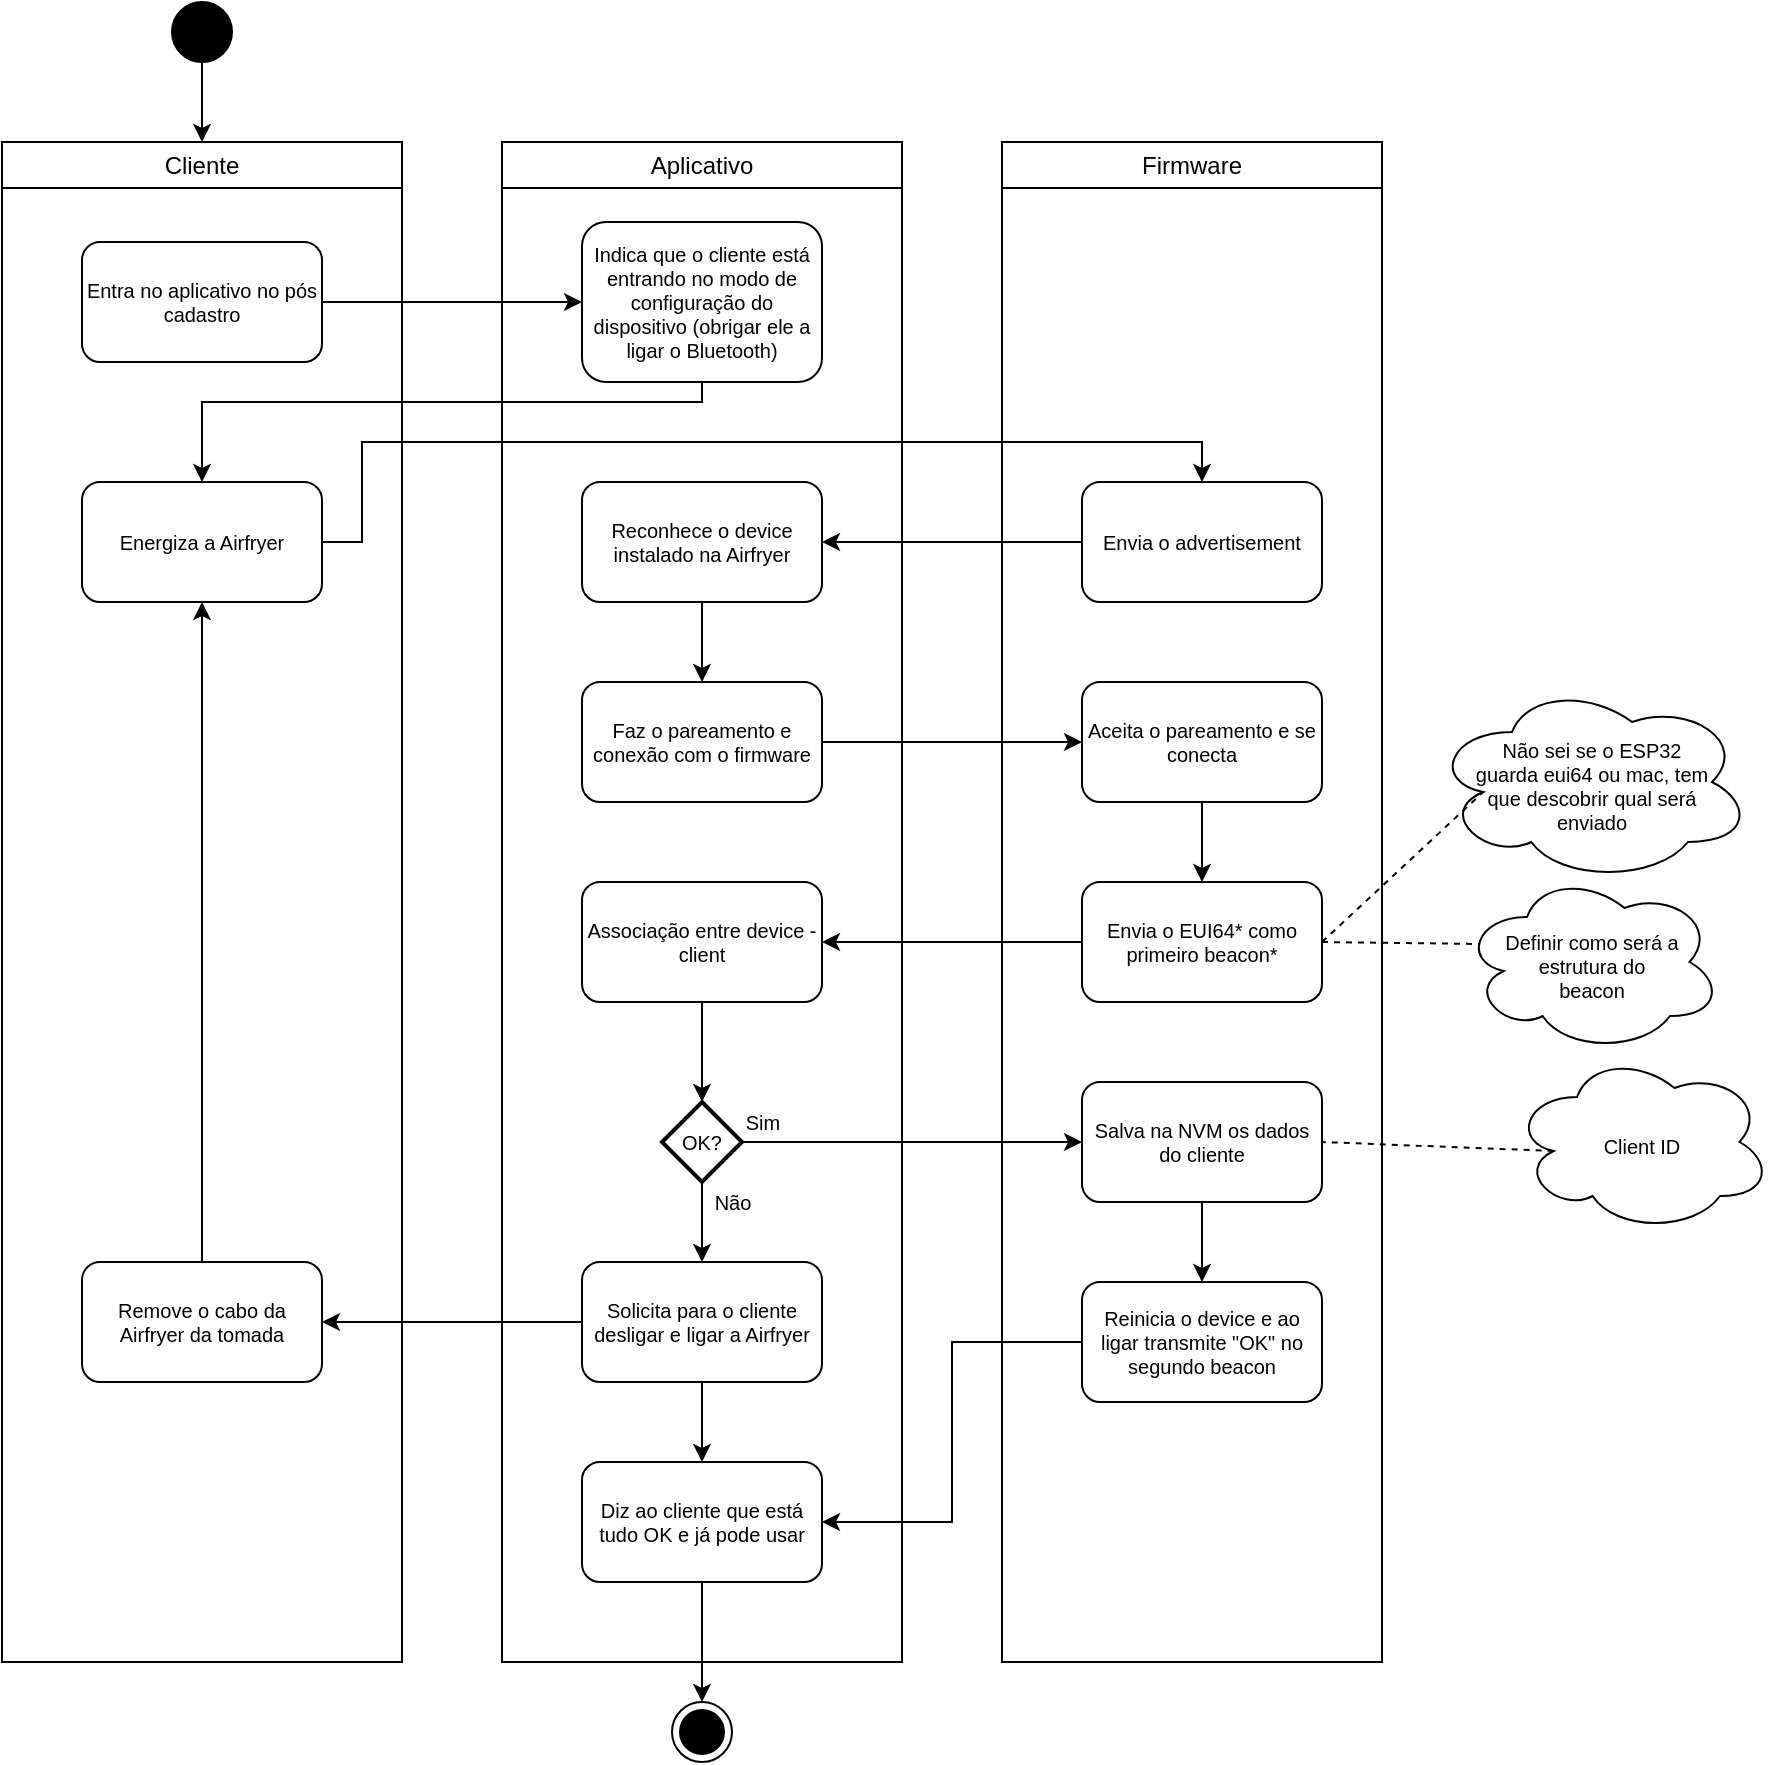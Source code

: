 <mxfile version="27.0.5" pages="2">
  <diagram name="Instalação" id="s3hPGyt6WcJEEiyOA7SO">
    <mxGraphModel dx="693" dy="501" grid="1" gridSize="10" guides="1" tooltips="1" connect="1" arrows="1" fold="1" page="1" pageScale="1" pageWidth="850" pageHeight="1100" math="0" shadow="0">
      <root>
        <mxCell id="0" />
        <mxCell id="1" parent="0" />
        <mxCell id="YTTG72lWycTQW2BgQv61-16" value="" style="edgeStyle=orthogonalEdgeStyle;rounded=0;orthogonalLoop=1;jettySize=auto;html=1;" parent="1" source="YTTG72lWycTQW2BgQv61-15" edge="1">
          <mxGeometry relative="1" as="geometry">
            <mxPoint x="260" y="150" as="targetPoint" />
          </mxGeometry>
        </mxCell>
        <mxCell id="YTTG72lWycTQW2BgQv61-15" value="" style="ellipse;fillColor=strokeColor;html=1;" parent="1" vertex="1">
          <mxGeometry x="245" y="80" width="30" height="30" as="geometry" />
        </mxCell>
        <mxCell id="YTTG72lWycTQW2BgQv61-19" value="&lt;span style=&quot;font-weight: 400;&quot;&gt;Cliente&lt;/span&gt;" style="swimlane;whiteSpace=wrap;html=1;" parent="1" vertex="1">
          <mxGeometry x="160" y="150" width="200" height="760" as="geometry" />
        </mxCell>
        <mxCell id="YNXGNMDN9S8OCi03yCn6-10" value="Entra no aplicativo no pós cadastro" style="rounded=1;whiteSpace=wrap;html=1;strokeColor=default;align=center;verticalAlign=middle;fontFamily=Helvetica;fontSize=10;fontColor=default;fillColor=default;" vertex="1" parent="YTTG72lWycTQW2BgQv61-19">
          <mxGeometry x="40" y="50" width="120" height="60" as="geometry" />
        </mxCell>
        <mxCell id="YTTG72lWycTQW2BgQv61-21" value="&lt;span style=&quot;font-weight: 400;&quot;&gt;Aplicativo&lt;/span&gt;" style="swimlane;whiteSpace=wrap;html=1;" parent="1" vertex="1">
          <mxGeometry x="410" y="150" width="200" height="760" as="geometry" />
        </mxCell>
        <mxCell id="YTTG72lWycTQW2BgQv61-25" value="Energiza a Airfryer" style="rounded=1;whiteSpace=wrap;html=1;strokeColor=default;align=center;verticalAlign=middle;fontFamily=Helvetica;fontSize=10;fontColor=default;fillColor=default;" parent="YTTG72lWycTQW2BgQv61-21" vertex="1">
          <mxGeometry x="-210" y="170" width="120" height="60" as="geometry" />
        </mxCell>
        <mxCell id="YTTG72lWycTQW2BgQv61-59" style="edgeStyle=orthogonalEdgeStyle;rounded=0;orthogonalLoop=1;jettySize=auto;html=1;entryX=0.5;entryY=1;entryDx=0;entryDy=0;fontFamily=Helvetica;fontSize=10;fontColor=default;" parent="YTTG72lWycTQW2BgQv61-21" source="YTTG72lWycTQW2BgQv61-57" target="YTTG72lWycTQW2BgQv61-25" edge="1">
          <mxGeometry relative="1" as="geometry" />
        </mxCell>
        <mxCell id="YTTG72lWycTQW2BgQv61-57" value="Remove o cabo da Airfryer da tomada" style="rounded=1;whiteSpace=wrap;html=1;strokeColor=default;align=center;verticalAlign=middle;fontFamily=Helvetica;fontSize=10;fontColor=default;fillColor=default;" parent="YTTG72lWycTQW2BgQv61-21" vertex="1">
          <mxGeometry x="-210" y="560" width="120" height="60" as="geometry" />
        </mxCell>
        <mxCell id="YTTG72lWycTQW2BgQv61-35" value="" style="edgeStyle=orthogonalEdgeStyle;rounded=0;orthogonalLoop=1;jettySize=auto;html=1;fontFamily=Helvetica;fontSize=10;fontColor=default;" parent="YTTG72lWycTQW2BgQv61-21" source="YTTG72lWycTQW2BgQv61-26" target="YTTG72lWycTQW2BgQv61-34" edge="1">
          <mxGeometry relative="1" as="geometry" />
        </mxCell>
        <mxCell id="YTTG72lWycTQW2BgQv61-26" value="Reconhece o device instalado na Airfryer" style="rounded=1;whiteSpace=wrap;html=1;strokeColor=default;align=center;verticalAlign=middle;fontFamily=Helvetica;fontSize=10;fontColor=default;fillColor=default;" parent="YTTG72lWycTQW2BgQv61-21" vertex="1">
          <mxGeometry x="40" y="170" width="120" height="60" as="geometry" />
        </mxCell>
        <mxCell id="YTTG72lWycTQW2BgQv61-46" value="" style="edgeStyle=orthogonalEdgeStyle;rounded=0;orthogonalLoop=1;jettySize=auto;html=1;fontFamily=Helvetica;fontSize=10;fontColor=default;" parent="YTTG72lWycTQW2BgQv61-21" source="YTTG72lWycTQW2BgQv61-30" target="YTTG72lWycTQW2BgQv61-45" edge="1">
          <mxGeometry relative="1" as="geometry" />
        </mxCell>
        <mxCell id="YTTG72lWycTQW2BgQv61-30" value="Associação entre device - client" style="rounded=1;whiteSpace=wrap;html=1;strokeColor=default;align=center;verticalAlign=middle;fontFamily=Helvetica;fontSize=10;fontColor=default;fillColor=default;" parent="YTTG72lWycTQW2BgQv61-21" vertex="1">
          <mxGeometry x="40" y="370" width="120" height="60" as="geometry" />
        </mxCell>
        <mxCell id="YTTG72lWycTQW2BgQv61-34" value="Faz o pareamento e conexão com o firmware" style="rounded=1;whiteSpace=wrap;html=1;strokeColor=default;align=center;verticalAlign=middle;fontFamily=Helvetica;fontSize=10;fontColor=default;fillColor=default;" parent="YTTG72lWycTQW2BgQv61-21" vertex="1">
          <mxGeometry x="40" y="270" width="120" height="60" as="geometry" />
        </mxCell>
        <mxCell id="YTTG72lWycTQW2BgQv61-55" style="edgeStyle=orthogonalEdgeStyle;rounded=0;orthogonalLoop=1;jettySize=auto;html=1;entryX=0.5;entryY=0;entryDx=0;entryDy=0;fontFamily=Helvetica;fontSize=10;fontColor=default;" parent="YTTG72lWycTQW2BgQv61-21" source="YTTG72lWycTQW2BgQv61-45" target="YTTG72lWycTQW2BgQv61-54" edge="1">
          <mxGeometry relative="1" as="geometry" />
        </mxCell>
        <mxCell id="YTTG72lWycTQW2BgQv61-56" value="Não" style="edgeLabel;html=1;align=center;verticalAlign=middle;resizable=0;points=[];rounded=1;strokeColor=default;fontFamily=Helvetica;fontSize=10;fontColor=default;fillColor=default;" parent="YTTG72lWycTQW2BgQv61-55" vertex="1" connectable="0">
          <mxGeometry x="-0.503" y="1" relative="1" as="geometry">
            <mxPoint x="14" as="offset" />
          </mxGeometry>
        </mxCell>
        <mxCell id="YTTG72lWycTQW2BgQv61-45" value="OK?" style="strokeWidth=2;html=1;shape=mxgraph.flowchart.decision;whiteSpace=wrap;rounded=1;strokeColor=default;align=center;verticalAlign=middle;fontFamily=Helvetica;fontSize=10;fontColor=default;fillColor=default;" parent="YTTG72lWycTQW2BgQv61-21" vertex="1">
          <mxGeometry x="80" y="480" width="40" height="40" as="geometry" />
        </mxCell>
        <mxCell id="YTTG72lWycTQW2BgQv61-53" value="Diz ao cliente que está tudo OK e já pode usar" style="rounded=1;whiteSpace=wrap;html=1;strokeColor=default;align=center;verticalAlign=middle;fontFamily=Helvetica;fontSize=10;fontColor=default;fillColor=default;" parent="YTTG72lWycTQW2BgQv61-21" vertex="1">
          <mxGeometry x="40" y="660" width="120" height="60" as="geometry" />
        </mxCell>
        <mxCell id="YTTG72lWycTQW2BgQv61-62" value="" style="edgeStyle=orthogonalEdgeStyle;rounded=0;orthogonalLoop=1;jettySize=auto;html=1;fontFamily=Helvetica;fontSize=10;fontColor=default;" parent="YTTG72lWycTQW2BgQv61-21" source="YTTG72lWycTQW2BgQv61-54" target="YTTG72lWycTQW2BgQv61-53" edge="1">
          <mxGeometry relative="1" as="geometry" />
        </mxCell>
        <mxCell id="YTTG72lWycTQW2BgQv61-54" value="Solicita para o cliente desligar e ligar a Airfryer" style="rounded=1;whiteSpace=wrap;html=1;strokeColor=default;align=center;verticalAlign=middle;fontFamily=Helvetica;fontSize=10;fontColor=default;fillColor=default;" parent="YTTG72lWycTQW2BgQv61-21" vertex="1">
          <mxGeometry x="40" y="560" width="120" height="60" as="geometry" />
        </mxCell>
        <mxCell id="YTTG72lWycTQW2BgQv61-27" value="Envia o advertisement" style="rounded=1;whiteSpace=wrap;html=1;strokeColor=default;align=center;verticalAlign=middle;fontFamily=Helvetica;fontSize=10;fontColor=default;fillColor=default;" parent="YTTG72lWycTQW2BgQv61-21" vertex="1">
          <mxGeometry x="290" y="170" width="120" height="60" as="geometry" />
        </mxCell>
        <mxCell id="YTTG72lWycTQW2BgQv61-38" value="" style="edgeStyle=orthogonalEdgeStyle;rounded=0;orthogonalLoop=1;jettySize=auto;html=1;fontFamily=Helvetica;fontSize=10;fontColor=default;" parent="YTTG72lWycTQW2BgQv61-21" source="YTTG72lWycTQW2BgQv61-32" target="YTTG72lWycTQW2BgQv61-37" edge="1">
          <mxGeometry relative="1" as="geometry" />
        </mxCell>
        <mxCell id="YTTG72lWycTQW2BgQv61-32" value="Aceita o pareamento e se conecta" style="rounded=1;whiteSpace=wrap;html=1;strokeColor=default;align=center;verticalAlign=middle;fontFamily=Helvetica;fontSize=10;fontColor=default;fillColor=default;" parent="YTTG72lWycTQW2BgQv61-21" vertex="1">
          <mxGeometry x="290" y="270" width="120" height="60" as="geometry" />
        </mxCell>
        <mxCell id="YTTG72lWycTQW2BgQv61-37" value="Envia o EUI64* como primeiro beacon*" style="rounded=1;whiteSpace=wrap;html=1;strokeColor=default;align=center;verticalAlign=middle;fontFamily=Helvetica;fontSize=10;fontColor=default;fillColor=default;" parent="YTTG72lWycTQW2BgQv61-21" vertex="1">
          <mxGeometry x="290" y="370" width="120" height="60" as="geometry" />
        </mxCell>
        <mxCell id="YTTG72lWycTQW2BgQv61-52" value="" style="edgeStyle=orthogonalEdgeStyle;rounded=0;orthogonalLoop=1;jettySize=auto;html=1;fontFamily=Helvetica;fontSize=10;fontColor=default;" parent="YTTG72lWycTQW2BgQv61-21" source="YTTG72lWycTQW2BgQv61-47" target="YTTG72lWycTQW2BgQv61-50" edge="1">
          <mxGeometry relative="1" as="geometry" />
        </mxCell>
        <mxCell id="YTTG72lWycTQW2BgQv61-47" value="Salva na NVM os dados do cliente" style="rounded=1;whiteSpace=wrap;html=1;strokeColor=default;align=center;verticalAlign=middle;fontFamily=Helvetica;fontSize=10;fontColor=default;fillColor=default;" parent="YTTG72lWycTQW2BgQv61-21" vertex="1">
          <mxGeometry x="290" y="470" width="120" height="60" as="geometry" />
        </mxCell>
        <mxCell id="YTTG72lWycTQW2BgQv61-50" value="Reinicia o device e ao ligar transmite &quot;OK&quot; no segundo beacon" style="rounded=1;whiteSpace=wrap;html=1;strokeColor=default;align=center;verticalAlign=middle;fontFamily=Helvetica;fontSize=10;fontColor=default;fillColor=default;" parent="YTTG72lWycTQW2BgQv61-21" vertex="1">
          <mxGeometry x="290" y="570" width="120" height="60" as="geometry" />
        </mxCell>
        <mxCell id="YTTG72lWycTQW2BgQv61-28" style="edgeStyle=orthogonalEdgeStyle;rounded=0;orthogonalLoop=1;jettySize=auto;html=1;entryX=0.5;entryY=0;entryDx=0;entryDy=0;fontFamily=Helvetica;fontSize=10;fontColor=default;exitX=1;exitY=0.5;exitDx=0;exitDy=0;" parent="YTTG72lWycTQW2BgQv61-21" source="YTTG72lWycTQW2BgQv61-25" target="YTTG72lWycTQW2BgQv61-27" edge="1">
          <mxGeometry relative="1" as="geometry">
            <Array as="points">
              <mxPoint x="-70" y="200" />
              <mxPoint x="-70" y="150" />
              <mxPoint x="350" y="150" />
            </Array>
          </mxGeometry>
        </mxCell>
        <mxCell id="YTTG72lWycTQW2BgQv61-29" style="edgeStyle=orthogonalEdgeStyle;rounded=0;orthogonalLoop=1;jettySize=auto;html=1;entryX=1;entryY=0.5;entryDx=0;entryDy=0;fontFamily=Helvetica;fontSize=10;fontColor=default;" parent="YTTG72lWycTQW2BgQv61-21" source="YTTG72lWycTQW2BgQv61-27" target="YTTG72lWycTQW2BgQv61-26" edge="1">
          <mxGeometry relative="1" as="geometry" />
        </mxCell>
        <mxCell id="YTTG72lWycTQW2BgQv61-36" style="edgeStyle=orthogonalEdgeStyle;rounded=0;orthogonalLoop=1;jettySize=auto;html=1;fontFamily=Helvetica;fontSize=10;fontColor=default;" parent="YTTG72lWycTQW2BgQv61-21" source="YTTG72lWycTQW2BgQv61-34" target="YTTG72lWycTQW2BgQv61-32" edge="1">
          <mxGeometry relative="1" as="geometry" />
        </mxCell>
        <mxCell id="YTTG72lWycTQW2BgQv61-41" style="edgeStyle=orthogonalEdgeStyle;rounded=0;orthogonalLoop=1;jettySize=auto;html=1;entryX=1;entryY=0.5;entryDx=0;entryDy=0;fontFamily=Helvetica;fontSize=10;fontColor=default;" parent="YTTG72lWycTQW2BgQv61-21" source="YTTG72lWycTQW2BgQv61-37" target="YTTG72lWycTQW2BgQv61-30" edge="1">
          <mxGeometry relative="1" as="geometry" />
        </mxCell>
        <mxCell id="YTTG72lWycTQW2BgQv61-48" value="" style="edgeStyle=orthogonalEdgeStyle;rounded=0;orthogonalLoop=1;jettySize=auto;html=1;fontFamily=Helvetica;fontSize=10;fontColor=default;" parent="YTTG72lWycTQW2BgQv61-21" source="YTTG72lWycTQW2BgQv61-45" target="YTTG72lWycTQW2BgQv61-47" edge="1">
          <mxGeometry relative="1" as="geometry" />
        </mxCell>
        <mxCell id="YTTG72lWycTQW2BgQv61-49" value="Sim" style="edgeLabel;html=1;align=center;verticalAlign=middle;resizable=0;points=[];rounded=1;strokeColor=default;fontFamily=Helvetica;fontSize=10;fontColor=default;fillColor=default;" parent="YTTG72lWycTQW2BgQv61-48" vertex="1" connectable="0">
          <mxGeometry x="-0.01" relative="1" as="geometry">
            <mxPoint x="-74" y="-10" as="offset" />
          </mxGeometry>
        </mxCell>
        <mxCell id="YTTG72lWycTQW2BgQv61-58" style="edgeStyle=orthogonalEdgeStyle;rounded=0;orthogonalLoop=1;jettySize=auto;html=1;entryX=1;entryY=0.5;entryDx=0;entryDy=0;fontFamily=Helvetica;fontSize=10;fontColor=default;" parent="YTTG72lWycTQW2BgQv61-21" source="YTTG72lWycTQW2BgQv61-54" target="YTTG72lWycTQW2BgQv61-57" edge="1">
          <mxGeometry relative="1" as="geometry" />
        </mxCell>
        <mxCell id="YTTG72lWycTQW2BgQv61-63" value="" style="ellipse;html=1;shape=endState;fillColor=strokeColor;rounded=1;strokeColor=default;align=center;verticalAlign=middle;fontFamily=Helvetica;fontSize=10;fontColor=default;" parent="YTTG72lWycTQW2BgQv61-21" vertex="1">
          <mxGeometry x="85" y="780" width="30" height="30" as="geometry" />
        </mxCell>
        <mxCell id="YTTG72lWycTQW2BgQv61-64" style="edgeStyle=orthogonalEdgeStyle;rounded=0;orthogonalLoop=1;jettySize=auto;html=1;entryX=0.5;entryY=0;entryDx=0;entryDy=0;fontFamily=Helvetica;fontSize=10;fontColor=default;" parent="YTTG72lWycTQW2BgQv61-21" source="YTTG72lWycTQW2BgQv61-53" target="YTTG72lWycTQW2BgQv61-63" edge="1">
          <mxGeometry relative="1" as="geometry" />
        </mxCell>
        <mxCell id="YTTG72lWycTQW2BgQv61-65" style="edgeStyle=orthogonalEdgeStyle;rounded=0;orthogonalLoop=1;jettySize=auto;html=1;entryX=1;entryY=0.5;entryDx=0;entryDy=0;fontFamily=Helvetica;fontSize=10;fontColor=default;" parent="YTTG72lWycTQW2BgQv61-21" source="YTTG72lWycTQW2BgQv61-50" target="YTTG72lWycTQW2BgQv61-53" edge="1">
          <mxGeometry relative="1" as="geometry" />
        </mxCell>
        <mxCell id="YNXGNMDN9S8OCi03yCn6-14" style="edgeStyle=orthogonalEdgeStyle;rounded=0;orthogonalLoop=1;jettySize=auto;html=1;entryX=0.5;entryY=0;entryDx=0;entryDy=0;" edge="1" parent="YTTG72lWycTQW2BgQv61-21" source="YNXGNMDN9S8OCi03yCn6-11" target="YTTG72lWycTQW2BgQv61-25">
          <mxGeometry relative="1" as="geometry">
            <Array as="points">
              <mxPoint x="100" y="130" />
              <mxPoint x="-150" y="130" />
            </Array>
          </mxGeometry>
        </mxCell>
        <mxCell id="YNXGNMDN9S8OCi03yCn6-11" value="Indica que o cliente está entrando no modo de configuração do dispositivo (obrigar ele a ligar o Bluetooth)" style="rounded=1;whiteSpace=wrap;html=1;strokeColor=default;align=center;verticalAlign=middle;fontFamily=Helvetica;fontSize=10;fontColor=default;fillColor=default;" vertex="1" parent="YTTG72lWycTQW2BgQv61-21">
          <mxGeometry x="40" y="40" width="120" height="80" as="geometry" />
        </mxCell>
        <mxCell id="YTTG72lWycTQW2BgQv61-23" value="&lt;span style=&quot;font-weight: 400;&quot;&gt;Firmware&lt;/span&gt;" style="swimlane;whiteSpace=wrap;html=1;" parent="1" vertex="1">
          <mxGeometry x="660" y="150" width="190" height="760" as="geometry" />
        </mxCell>
        <mxCell id="YTTG72lWycTQW2BgQv61-39" value="Não sei se o ESP32 guarda eui64 ou mac, tem que descobrir qual será enviado" style="ellipse;shape=cloud;whiteSpace=wrap;html=1;rounded=1;strokeColor=default;align=center;verticalAlign=middle;fontFamily=Helvetica;fontSize=10;fontColor=default;fillColor=default;spacingTop=4;spacingLeft=20;spacingRight=20;spacingBottom=0;" parent="1" vertex="1">
          <mxGeometry x="875" y="420" width="160" height="100" as="geometry" />
        </mxCell>
        <mxCell id="YTTG72lWycTQW2BgQv61-40" value="" style="endArrow=none;dashed=1;html=1;rounded=0;fontFamily=Helvetica;fontSize=10;fontColor=default;entryX=0.16;entryY=0.55;entryDx=0;entryDy=0;entryPerimeter=0;exitX=1;exitY=0.5;exitDx=0;exitDy=0;" parent="1" source="YTTG72lWycTQW2BgQv61-37" target="YTTG72lWycTQW2BgQv61-39" edge="1">
          <mxGeometry width="50" height="50" relative="1" as="geometry">
            <mxPoint x="600" y="550" as="sourcePoint" />
            <mxPoint x="650" y="500" as="targetPoint" />
          </mxGeometry>
        </mxCell>
        <mxCell id="YTTG72lWycTQW2BgQv61-43" value="Definir como será a estrutura do beacon" style="ellipse;shape=cloud;whiteSpace=wrap;html=1;rounded=1;strokeColor=default;align=center;verticalAlign=middle;fontFamily=Helvetica;fontSize=10;fontColor=default;fillColor=default;spacingTop=4;spacingLeft=20;spacingRight=20;spacingBottom=0;" parent="1" vertex="1">
          <mxGeometry x="890" y="515" width="130" height="90" as="geometry" />
        </mxCell>
        <mxCell id="YTTG72lWycTQW2BgQv61-44" value="" style="endArrow=none;dashed=1;html=1;rounded=0;fontFamily=Helvetica;fontSize=10;fontColor=default;entryX=0.07;entryY=0.4;entryDx=0;entryDy=0;entryPerimeter=0;exitX=1;exitY=0.5;exitDx=0;exitDy=0;" parent="1" source="YTTG72lWycTQW2BgQv61-37" target="YTTG72lWycTQW2BgQv61-43" edge="1">
          <mxGeometry width="50" height="50" relative="1" as="geometry">
            <mxPoint x="910" y="455" as="sourcePoint" />
            <mxPoint x="1026" y="400" as="targetPoint" />
          </mxGeometry>
        </mxCell>
        <mxCell id="YTTG72lWycTQW2BgQv61-60" value="" style="endArrow=none;dashed=1;html=1;rounded=0;fontFamily=Helvetica;fontSize=10;fontColor=default;entryX=1;entryY=0.5;entryDx=0;entryDy=0;exitX=0.16;exitY=0.55;exitDx=0;exitDy=0;exitPerimeter=0;" parent="1" source="YTTG72lWycTQW2BgQv61-61" target="YTTG72lWycTQW2BgQv61-47" edge="1">
          <mxGeometry width="50" height="50" relative="1" as="geometry">
            <mxPoint x="1000" y="514" as="sourcePoint" />
            <mxPoint x="1104" y="490" as="targetPoint" />
          </mxGeometry>
        </mxCell>
        <mxCell id="YTTG72lWycTQW2BgQv61-61" value="Client ID" style="ellipse;shape=cloud;whiteSpace=wrap;html=1;rounded=1;strokeColor=default;align=center;verticalAlign=middle;fontFamily=Helvetica;fontSize=10;fontColor=default;fillColor=default;spacingTop=4;spacingLeft=20;spacingRight=20;spacingBottom=0;" parent="1" vertex="1">
          <mxGeometry x="915" y="605" width="130" height="90" as="geometry" />
        </mxCell>
        <mxCell id="YNXGNMDN9S8OCi03yCn6-12" style="edgeStyle=orthogonalEdgeStyle;rounded=0;orthogonalLoop=1;jettySize=auto;html=1;entryX=0;entryY=0.5;entryDx=0;entryDy=0;" edge="1" parent="1" source="YNXGNMDN9S8OCi03yCn6-10" target="YNXGNMDN9S8OCi03yCn6-11">
          <mxGeometry relative="1" as="geometry" />
        </mxCell>
      </root>
    </mxGraphModel>
  </diagram>
  <diagram id="Ac3uBQhNZd2gaxSbtpZy" name="Agendamento">
    <mxGraphModel dx="1213" dy="876" grid="1" gridSize="10" guides="1" tooltips="1" connect="1" arrows="1" fold="1" page="1" pageScale="1" pageWidth="850" pageHeight="1100" math="0" shadow="0">
      <root>
        <mxCell id="0" />
        <mxCell id="1" parent="0" />
        <mxCell id="gFEl9JcGr07HNiFwfJQA-1" value="" style="edgeStyle=orthogonalEdgeStyle;rounded=0;orthogonalLoop=1;jettySize=auto;html=1;" parent="1" source="gFEl9JcGr07HNiFwfJQA-2" edge="1">
          <mxGeometry relative="1" as="geometry">
            <mxPoint x="290" y="190" as="targetPoint" />
          </mxGeometry>
        </mxCell>
        <mxCell id="gFEl9JcGr07HNiFwfJQA-2" value="" style="ellipse;fillColor=strokeColor;html=1;" parent="1" vertex="1">
          <mxGeometry x="275" y="100" width="30" height="30" as="geometry" />
        </mxCell>
        <mxCell id="gFEl9JcGr07HNiFwfJQA-3" value="&lt;span style=&quot;font-weight: 400;&quot;&gt;Cliente&lt;/span&gt;" style="swimlane;whiteSpace=wrap;html=1;" parent="1" vertex="1">
          <mxGeometry x="50" y="190" width="350" height="1000" as="geometry" />
        </mxCell>
        <mxCell id="gFEl9JcGr07HNiFwfJQA-4" value="Energiza a Airfryer" style="rounded=1;whiteSpace=wrap;html=1;strokeColor=default;align=center;verticalAlign=middle;fontFamily=Helvetica;fontSize=10;fontColor=default;fillColor=default;" parent="gFEl9JcGr07HNiFwfJQA-3" vertex="1">
          <mxGeometry x="115" y="50" width="120" height="60" as="geometry" />
        </mxCell>
        <mxCell id="gFEl9JcGr07HNiFwfJQA-51" value="Cliente escolhe uma nova operação com agendamento" style="rounded=1;whiteSpace=wrap;html=1;strokeColor=default;align=center;verticalAlign=middle;fontFamily=Helvetica;fontSize=10;fontColor=default;fillColor=default;" parent="gFEl9JcGr07HNiFwfJQA-3" vertex="1">
          <mxGeometry x="40" y="260" width="120" height="60" as="geometry" />
        </mxCell>
        <mxCell id="gFEl9JcGr07HNiFwfJQA-49" value="" style="strokeWidth=2;html=1;shape=mxgraph.flowchart.decision;whiteSpace=wrap;rounded=1;strokeColor=default;align=center;verticalAlign=middle;fontFamily=Helvetica;fontSize=10;fontColor=default;fillColor=default;" parent="gFEl9JcGr07HNiFwfJQA-3" vertex="1">
          <mxGeometry x="80" y="360" width="40" height="40" as="geometry" />
        </mxCell>
        <mxCell id="gFEl9JcGr07HNiFwfJQA-53" style="edgeStyle=orthogonalEdgeStyle;rounded=0;orthogonalLoop=1;jettySize=auto;html=1;entryX=0.5;entryY=0;entryDx=0;entryDy=0;entryPerimeter=0;fontFamily=Helvetica;fontSize=10;fontColor=default;" parent="gFEl9JcGr07HNiFwfJQA-3" source="gFEl9JcGr07HNiFwfJQA-51" target="gFEl9JcGr07HNiFwfJQA-49" edge="1">
          <mxGeometry relative="1" as="geometry" />
        </mxCell>
        <mxCell id="gFEl9JcGr07HNiFwfJQA-55" value="Seleciona a data, hora, potência e duração do preparo" style="rounded=1;whiteSpace=wrap;html=1;strokeColor=default;align=center;verticalAlign=middle;fontFamily=Helvetica;fontSize=10;fontColor=default;fillColor=default;" parent="gFEl9JcGr07HNiFwfJQA-3" vertex="1">
          <mxGeometry x="190" y="350" width="120" height="60" as="geometry" />
        </mxCell>
        <mxCell id="gFEl9JcGr07HNiFwfJQA-56" style="edgeStyle=orthogonalEdgeStyle;rounded=0;orthogonalLoop=1;jettySize=auto;html=1;entryX=0;entryY=0.5;entryDx=0;entryDy=0;fontFamily=Helvetica;fontSize=10;fontColor=default;" parent="gFEl9JcGr07HNiFwfJQA-3" source="gFEl9JcGr07HNiFwfJQA-49" target="gFEl9JcGr07HNiFwfJQA-55" edge="1">
          <mxGeometry relative="1" as="geometry" />
        </mxCell>
        <mxCell id="gFEl9JcGr07HNiFwfJQA-57" value="Adicionar" style="edgeLabel;html=1;align=center;verticalAlign=middle;resizable=0;points=[];rounded=1;strokeColor=default;fontFamily=Helvetica;fontSize=10;fontColor=default;fillColor=default;" parent="gFEl9JcGr07HNiFwfJQA-56" vertex="1" connectable="0">
          <mxGeometry x="-0.685" y="1" relative="1" as="geometry">
            <mxPoint x="9" y="-9" as="offset" />
          </mxGeometry>
        </mxCell>
        <mxCell id="gFEl9JcGr07HNiFwfJQA-7" value="&lt;span style=&quot;font-weight: 400;&quot;&gt;Aplicativo&lt;/span&gt;" style="swimlane;whiteSpace=wrap;html=1;" parent="1" vertex="1">
          <mxGeometry x="440" y="190" width="200" height="1000" as="geometry" />
        </mxCell>
        <mxCell id="gFEl9JcGr07HNiFwfJQA-8" value="" style="edgeStyle=orthogonalEdgeStyle;rounded=0;orthogonalLoop=1;jettySize=auto;html=1;fontFamily=Helvetica;fontSize=10;fontColor=default;" parent="gFEl9JcGr07HNiFwfJQA-7" source="gFEl9JcGr07HNiFwfJQA-9" target="gFEl9JcGr07HNiFwfJQA-12" edge="1">
          <mxGeometry relative="1" as="geometry" />
        </mxCell>
        <mxCell id="gFEl9JcGr07HNiFwfJQA-9" value="Reconhece o device instalado na Airfryer" style="rounded=1;whiteSpace=wrap;html=1;strokeColor=default;align=center;verticalAlign=middle;fontFamily=Helvetica;fontSize=10;fontColor=default;fillColor=default;" parent="gFEl9JcGr07HNiFwfJQA-7" vertex="1">
          <mxGeometry x="40" y="60" width="120" height="60" as="geometry" />
        </mxCell>
        <mxCell id="gFEl9JcGr07HNiFwfJQA-11" value="Exibe os atuais agendamentos ao cliente" style="rounded=1;whiteSpace=wrap;html=1;strokeColor=default;align=center;verticalAlign=middle;fontFamily=Helvetica;fontSize=10;fontColor=default;fillColor=default;" parent="gFEl9JcGr07HNiFwfJQA-7" vertex="1">
          <mxGeometry x="40" y="260" width="120" height="60" as="geometry" />
        </mxCell>
        <mxCell id="gFEl9JcGr07HNiFwfJQA-12" value="Faz o pareamento com o firmware" style="rounded=1;whiteSpace=wrap;html=1;strokeColor=default;align=center;verticalAlign=middle;fontFamily=Helvetica;fontSize=10;fontColor=default;fillColor=default;" parent="gFEl9JcGr07HNiFwfJQA-7" vertex="1">
          <mxGeometry x="40" y="160" width="120" height="60" as="geometry" />
        </mxCell>
        <mxCell id="auvIYiL2BiGySFczEEns-1" value="Faz a validação dos dados" style="rounded=1;whiteSpace=wrap;html=1;strokeColor=default;align=center;verticalAlign=middle;fontFamily=Helvetica;fontSize=10;fontColor=default;fillColor=default;" parent="gFEl9JcGr07HNiFwfJQA-7" vertex="1">
          <mxGeometry x="40" y="350" width="120" height="60" as="geometry" />
        </mxCell>
        <mxCell id="auvIYiL2BiGySFczEEns-34" value="" style="edgeStyle=orthogonalEdgeStyle;rounded=0;orthogonalLoop=1;jettySize=auto;html=1;" parent="gFEl9JcGr07HNiFwfJQA-7" source="auvIYiL2BiGySFczEEns-18" target="auvIYiL2BiGySFczEEns-33" edge="1">
          <mxGeometry relative="1" as="geometry" />
        </mxCell>
        <mxCell id="auvIYiL2BiGySFczEEns-35" value="Sim" style="edgeLabel;html=1;align=center;verticalAlign=middle;resizable=0;points=[];" parent="auvIYiL2BiGySFczEEns-34" vertex="1" connectable="0">
          <mxGeometry x="-0.687" y="1" relative="1" as="geometry">
            <mxPoint x="19" y="3" as="offset" />
          </mxGeometry>
        </mxCell>
        <mxCell id="auvIYiL2BiGySFczEEns-18" value="OK?" style="strokeWidth=2;html=1;shape=mxgraph.flowchart.decision;whiteSpace=wrap;rounded=1;strokeColor=default;align=center;verticalAlign=middle;fontFamily=Helvetica;fontSize=10;fontColor=default;fillColor=default;" parent="gFEl9JcGr07HNiFwfJQA-7" vertex="1">
          <mxGeometry x="80" y="440" width="40" height="40" as="geometry" />
        </mxCell>
        <mxCell id="auvIYiL2BiGySFczEEns-19" style="edgeStyle=orthogonalEdgeStyle;rounded=0;orthogonalLoop=1;jettySize=auto;html=1;entryX=0.5;entryY=0;entryDx=0;entryDy=0;entryPerimeter=0;" parent="gFEl9JcGr07HNiFwfJQA-7" source="auvIYiL2BiGySFczEEns-1" target="auvIYiL2BiGySFczEEns-18" edge="1">
          <mxGeometry relative="1" as="geometry" />
        </mxCell>
        <mxCell id="auvIYiL2BiGySFczEEns-33" value="Cria um ID e envia junto ao agendamento ao firmware" style="rounded=1;whiteSpace=wrap;html=1;strokeColor=default;align=center;verticalAlign=middle;fontFamily=Helvetica;fontSize=10;fontColor=default;fillColor=default;" parent="gFEl9JcGr07HNiFwfJQA-7" vertex="1">
          <mxGeometry x="40" y="520" width="120" height="60" as="geometry" />
        </mxCell>
        <mxCell id="auvIYiL2BiGySFczEEns-52" value="Envia o ID para o device" style="rounded=1;whiteSpace=wrap;html=1;strokeColor=default;align=center;verticalAlign=middle;fontFamily=Helvetica;fontSize=10;fontColor=default;fillColor=default;" parent="gFEl9JcGr07HNiFwfJQA-7" vertex="1">
          <mxGeometry x="40" y="810" width="120" height="60" as="geometry" />
        </mxCell>
        <mxCell id="AvaKx_20a1l4YWe6gHrh-2" value="" style="edgeStyle=orthogonalEdgeStyle;rounded=0;orthogonalLoop=1;jettySize=auto;html=1;" parent="gFEl9JcGr07HNiFwfJQA-7" source="auvIYiL2BiGySFczEEns-53" target="AvaKx_20a1l4YWe6gHrh-1" edge="1">
          <mxGeometry relative="1" as="geometry" />
        </mxCell>
        <mxCell id="auvIYiL2BiGySFczEEns-53" value="Exibe ao cliente que a operação deu certo" style="rounded=1;whiteSpace=wrap;html=1;strokeColor=default;align=center;verticalAlign=middle;fontFamily=Helvetica;fontSize=10;fontColor=default;fillColor=default;" parent="gFEl9JcGr07HNiFwfJQA-7" vertex="1">
          <mxGeometry x="40" y="630" width="120" height="60" as="geometry" />
        </mxCell>
        <mxCell id="AvaKx_20a1l4YWe6gHrh-1" value="" style="ellipse;html=1;shape=endState;fillColor=strokeColor;rounded=1;strokeColor=default;align=center;verticalAlign=middle;fontFamily=Helvetica;fontSize=10;fontColor=default;" parent="gFEl9JcGr07HNiFwfJQA-7" vertex="1">
          <mxGeometry x="85" y="730" width="30" height="30" as="geometry" />
        </mxCell>
        <mxCell id="a1EH0BmFJ62N7usK2hHK-9" style="edgeStyle=orthogonalEdgeStyle;rounded=0;orthogonalLoop=1;jettySize=auto;html=1;exitX=0.75;exitY=0;exitDx=0;exitDy=0;entryX=0;entryY=0.75;entryDx=0;entryDy=0;" edge="1" parent="gFEl9JcGr07HNiFwfJQA-7" source="AvaKx_20a1l4YWe6gHrh-20" target="auvIYiL2BiGySFczEEns-52">
          <mxGeometry relative="1" as="geometry">
            <Array as="points">
              <mxPoint x="-120" y="855" />
            </Array>
          </mxGeometry>
        </mxCell>
        <mxCell id="AvaKx_20a1l4YWe6gHrh-20" value="Seleciona qual deseja editar e edita" style="rounded=1;whiteSpace=wrap;html=1;strokeColor=default;align=center;verticalAlign=middle;fontFamily=Helvetica;fontSize=10;fontColor=default;fillColor=default;" parent="gFEl9JcGr07HNiFwfJQA-7" vertex="1">
          <mxGeometry x="-210" y="920" width="120" height="60" as="geometry" />
        </mxCell>
        <mxCell id="AvaKx_20a1l4YWe6gHrh-18" value="Exibe os dados do agenamentos ao cliente" style="rounded=1;whiteSpace=wrap;html=1;strokeColor=default;align=center;verticalAlign=middle;fontFamily=Helvetica;fontSize=10;fontColor=default;fillColor=default;" parent="gFEl9JcGr07HNiFwfJQA-7" vertex="1">
          <mxGeometry x="40" y="920" width="120" height="60" as="geometry" />
        </mxCell>
        <mxCell id="AvaKx_20a1l4YWe6gHrh-23" style="edgeStyle=orthogonalEdgeStyle;rounded=0;orthogonalLoop=1;jettySize=auto;html=1;entryX=1;entryY=0.5;entryDx=0;entryDy=0;" parent="gFEl9JcGr07HNiFwfJQA-7" source="AvaKx_20a1l4YWe6gHrh-18" target="AvaKx_20a1l4YWe6gHrh-20" edge="1">
          <mxGeometry relative="1" as="geometry" />
        </mxCell>
        <mxCell id="gFEl9JcGr07HNiFwfJQA-19" value="&lt;span style=&quot;font-weight: 400;&quot;&gt;Firmware&lt;/span&gt;" style="swimlane;whiteSpace=wrap;html=1;" parent="1" vertex="1">
          <mxGeometry x="680" y="190" width="190" height="1000" as="geometry" />
        </mxCell>
        <mxCell id="gFEl9JcGr07HNiFwfJQA-20" value="Envia o advertisement" style="rounded=1;whiteSpace=wrap;html=1;strokeColor=default;align=center;verticalAlign=middle;fontFamily=Helvetica;fontSize=10;fontColor=default;fillColor=default;" parent="gFEl9JcGr07HNiFwfJQA-19" vertex="1">
          <mxGeometry x="40" y="60" width="120" height="60" as="geometry" />
        </mxCell>
        <mxCell id="gFEl9JcGr07HNiFwfJQA-21" value="" style="edgeStyle=orthogonalEdgeStyle;rounded=0;orthogonalLoop=1;jettySize=auto;html=1;fontFamily=Helvetica;fontSize=10;fontColor=default;" parent="gFEl9JcGr07HNiFwfJQA-19" source="gFEl9JcGr07HNiFwfJQA-22" target="gFEl9JcGr07HNiFwfJQA-23" edge="1">
          <mxGeometry relative="1" as="geometry" />
        </mxCell>
        <mxCell id="gFEl9JcGr07HNiFwfJQA-22" value="Aceita o pareamento e se conecta" style="rounded=1;whiteSpace=wrap;html=1;strokeColor=default;align=center;verticalAlign=middle;fontFamily=Helvetica;fontSize=10;fontColor=default;fillColor=default;" parent="gFEl9JcGr07HNiFwfJQA-19" vertex="1">
          <mxGeometry x="40" y="160" width="120" height="60" as="geometry" />
        </mxCell>
        <mxCell id="gFEl9JcGr07HNiFwfJQA-23" value="Envia todos os agendamentos guardados na NVM" style="rounded=1;whiteSpace=wrap;html=1;strokeColor=default;align=center;verticalAlign=middle;fontFamily=Helvetica;fontSize=10;fontColor=default;fillColor=default;" parent="gFEl9JcGr07HNiFwfJQA-19" vertex="1">
          <mxGeometry x="40" y="260" width="120" height="60" as="geometry" />
        </mxCell>
        <mxCell id="auvIYiL2BiGySFczEEns-3" value="Guarda o agendamento na NVM" style="rounded=1;whiteSpace=wrap;html=1;strokeColor=default;align=center;verticalAlign=middle;fontFamily=Helvetica;fontSize=10;fontColor=default;fillColor=default;" parent="gFEl9JcGr07HNiFwfJQA-19" vertex="1">
          <mxGeometry x="35" y="630" width="120" height="60" as="geometry" />
        </mxCell>
        <mxCell id="auvIYiL2BiGySFczEEns-26" value="" style="edgeStyle=orthogonalEdgeStyle;rounded=0;orthogonalLoop=1;jettySize=auto;html=1;" parent="gFEl9JcGr07HNiFwfJQA-19" source="auvIYiL2BiGySFczEEns-16" target="auvIYiL2BiGySFczEEns-3" edge="1">
          <mxGeometry relative="1" as="geometry" />
        </mxCell>
        <mxCell id="auvIYiL2BiGySFczEEns-16" value="Cadastra o novo trigger" style="rounded=1;whiteSpace=wrap;html=1;strokeColor=default;align=center;verticalAlign=middle;fontFamily=Helvetica;fontSize=10;fontColor=default;fillColor=default;" parent="gFEl9JcGr07HNiFwfJQA-19" vertex="1">
          <mxGeometry x="35" y="520" width="120" height="60" as="geometry" />
        </mxCell>
        <mxCell id="AvaKx_20a1l4YWe6gHrh-8" value="" style="edgeStyle=orthogonalEdgeStyle;rounded=0;orthogonalLoop=1;jettySize=auto;html=1;" parent="gFEl9JcGr07HNiFwfJQA-19" source="AvaKx_20a1l4YWe6gHrh-3" target="AvaKx_20a1l4YWe6gHrh-7" edge="1">
          <mxGeometry relative="1" as="geometry" />
        </mxCell>
        <mxCell id="AvaKx_20a1l4YWe6gHrh-3" value="Remove o agendamento do trigger" style="rounded=1;whiteSpace=wrap;html=1;strokeColor=default;align=center;verticalAlign=middle;fontFamily=Helvetica;fontSize=10;fontColor=default;fillColor=default;" parent="gFEl9JcGr07HNiFwfJQA-19" vertex="1">
          <mxGeometry x="35" y="810" width="120" height="60" as="geometry" />
        </mxCell>
        <mxCell id="AvaKx_20a1l4YWe6gHrh-7" value="Remove o agendamento da NVM" style="rounded=1;whiteSpace=wrap;html=1;strokeColor=default;align=center;verticalAlign=middle;fontFamily=Helvetica;fontSize=10;fontColor=default;fillColor=default;" parent="gFEl9JcGr07HNiFwfJQA-19" vertex="1">
          <mxGeometry x="35" y="720" width="120" height="60" as="geometry" />
        </mxCell>
        <mxCell id="gFEl9JcGr07HNiFwfJQA-27" style="edgeStyle=orthogonalEdgeStyle;rounded=0;orthogonalLoop=1;jettySize=auto;html=1;entryX=0.5;entryY=0;entryDx=0;entryDy=0;fontFamily=Helvetica;fontSize=10;fontColor=default;" parent="1" source="gFEl9JcGr07HNiFwfJQA-4" target="gFEl9JcGr07HNiFwfJQA-20" edge="1">
          <mxGeometry relative="1" as="geometry">
            <Array as="points">
              <mxPoint x="225" y="230" />
              <mxPoint x="780" y="230" />
            </Array>
          </mxGeometry>
        </mxCell>
        <mxCell id="gFEl9JcGr07HNiFwfJQA-28" style="edgeStyle=orthogonalEdgeStyle;rounded=0;orthogonalLoop=1;jettySize=auto;html=1;entryX=1;entryY=0.5;entryDx=0;entryDy=0;fontFamily=Helvetica;fontSize=10;fontColor=default;" parent="1" source="gFEl9JcGr07HNiFwfJQA-20" target="gFEl9JcGr07HNiFwfJQA-9" edge="1">
          <mxGeometry relative="1" as="geometry" />
        </mxCell>
        <mxCell id="gFEl9JcGr07HNiFwfJQA-29" style="edgeStyle=orthogonalEdgeStyle;rounded=0;orthogonalLoop=1;jettySize=auto;html=1;fontFamily=Helvetica;fontSize=10;fontColor=default;" parent="1" source="gFEl9JcGr07HNiFwfJQA-12" target="gFEl9JcGr07HNiFwfJQA-22" edge="1">
          <mxGeometry relative="1" as="geometry" />
        </mxCell>
        <mxCell id="gFEl9JcGr07HNiFwfJQA-44" style="edgeStyle=orthogonalEdgeStyle;rounded=0;orthogonalLoop=1;jettySize=auto;html=1;entryX=1;entryY=0.5;entryDx=0;entryDy=0;fontFamily=Helvetica;fontSize=10;fontColor=default;" parent="1" source="gFEl9JcGr07HNiFwfJQA-23" target="gFEl9JcGr07HNiFwfJQA-11" edge="1">
          <mxGeometry relative="1" as="geometry" />
        </mxCell>
        <mxCell id="gFEl9JcGr07HNiFwfJQA-52" value="" style="edgeStyle=orthogonalEdgeStyle;rounded=0;orthogonalLoop=1;jettySize=auto;html=1;fontFamily=Helvetica;fontSize=10;fontColor=default;" parent="1" source="gFEl9JcGr07HNiFwfJQA-11" target="gFEl9JcGr07HNiFwfJQA-51" edge="1">
          <mxGeometry relative="1" as="geometry" />
        </mxCell>
        <mxCell id="auvIYiL2BiGySFczEEns-2" style="edgeStyle=orthogonalEdgeStyle;rounded=0;orthogonalLoop=1;jettySize=auto;html=1;entryX=0;entryY=0.5;entryDx=0;entryDy=0;" parent="1" source="gFEl9JcGr07HNiFwfJQA-55" target="auvIYiL2BiGySFczEEns-1" edge="1">
          <mxGeometry relative="1" as="geometry" />
        </mxCell>
        <mxCell id="auvIYiL2BiGySFczEEns-24" style="edgeStyle=orthogonalEdgeStyle;rounded=0;orthogonalLoop=1;jettySize=auto;html=1;entryX=0.5;entryY=1;entryDx=0;entryDy=0;" parent="1" source="auvIYiL2BiGySFczEEns-18" target="gFEl9JcGr07HNiFwfJQA-55" edge="1">
          <mxGeometry relative="1" as="geometry" />
        </mxCell>
        <mxCell id="auvIYiL2BiGySFczEEns-25" value="Não" style="edgeLabel;html=1;align=center;verticalAlign=middle;resizable=0;points=[];" parent="auvIYiL2BiGySFczEEns-24" vertex="1" connectable="0">
          <mxGeometry x="-0.862" y="-1" relative="1" as="geometry">
            <mxPoint y="-9" as="offset" />
          </mxGeometry>
        </mxCell>
        <mxCell id="auvIYiL2BiGySFczEEns-49" style="edgeStyle=orthogonalEdgeStyle;rounded=0;orthogonalLoop=1;jettySize=auto;html=1;entryX=0;entryY=0.5;entryDx=0;entryDy=0;" parent="1" source="auvIYiL2BiGySFczEEns-33" target="auvIYiL2BiGySFczEEns-16" edge="1">
          <mxGeometry relative="1" as="geometry" />
        </mxCell>
        <mxCell id="auvIYiL2BiGySFczEEns-54" style="edgeStyle=orthogonalEdgeStyle;rounded=0;orthogonalLoop=1;jettySize=auto;html=1;entryX=1;entryY=0.5;entryDx=0;entryDy=0;" parent="1" source="auvIYiL2BiGySFczEEns-3" target="auvIYiL2BiGySFczEEns-53" edge="1">
          <mxGeometry relative="1" as="geometry">
            <Array as="points">
              <mxPoint x="775" y="850" />
            </Array>
          </mxGeometry>
        </mxCell>
        <mxCell id="auvIYiL2BiGySFczEEns-28" value="" style="edgeStyle=orthogonalEdgeStyle;rounded=0;orthogonalLoop=1;jettySize=auto;html=1;entryX=0;entryY=0.5;entryDx=0;entryDy=0;" parent="1" source="gFEl9JcGr07HNiFwfJQA-49" target="auvIYiL2BiGySFczEEns-52" edge="1">
          <mxGeometry relative="1" as="geometry">
            <mxPoint x="140" y="650" as="targetPoint" />
            <Array as="points">
              <mxPoint x="150" y="670" />
              <mxPoint x="420" y="670" />
              <mxPoint x="420" y="1030" />
            </Array>
          </mxGeometry>
        </mxCell>
        <mxCell id="auvIYiL2BiGySFczEEns-29" value="Remover" style="edgeLabel;html=1;align=center;verticalAlign=middle;resizable=0;points=[];fontSize=10;" parent="auvIYiL2BiGySFczEEns-28" vertex="1" connectable="0">
          <mxGeometry x="-0.739" relative="1" as="geometry">
            <mxPoint x="9" y="-70" as="offset" />
          </mxGeometry>
        </mxCell>
        <mxCell id="AvaKx_20a1l4YWe6gHrh-4" value="" style="edgeStyle=orthogonalEdgeStyle;rounded=0;orthogonalLoop=1;jettySize=auto;html=1;" parent="1" source="auvIYiL2BiGySFczEEns-52" target="AvaKx_20a1l4YWe6gHrh-3" edge="1">
          <mxGeometry relative="1" as="geometry" />
        </mxCell>
        <mxCell id="AvaKx_20a1l4YWe6gHrh-9" style="edgeStyle=orthogonalEdgeStyle;rounded=0;orthogonalLoop=1;jettySize=auto;html=1;entryX=0.75;entryY=1;entryDx=0;entryDy=0;" parent="1" source="AvaKx_20a1l4YWe6gHrh-7" target="auvIYiL2BiGySFczEEns-53" edge="1">
          <mxGeometry relative="1" as="geometry" />
        </mxCell>
        <mxCell id="AvaKx_20a1l4YWe6gHrh-11" style="edgeStyle=orthogonalEdgeStyle;rounded=0;orthogonalLoop=1;jettySize=auto;html=1;entryX=0.5;entryY=0;entryDx=0;entryDy=0;" parent="1" source="gFEl9JcGr07HNiFwfJQA-49" target="AvaKx_20a1l4YWe6gHrh-18" edge="1">
          <mxGeometry relative="1" as="geometry">
            <mxPoint x="540" y="1120" as="targetPoint" />
            <Array as="points">
              <mxPoint x="120" y="570" />
              <mxPoint x="120" y="1090" />
              <mxPoint x="540" y="1090" />
            </Array>
          </mxGeometry>
        </mxCell>
        <mxCell id="AvaKx_20a1l4YWe6gHrh-12" value="Editar" style="edgeLabel;html=1;align=center;verticalAlign=middle;resizable=0;points=[];" parent="AvaKx_20a1l4YWe6gHrh-11" vertex="1" connectable="0">
          <mxGeometry x="0.613" relative="1" as="geometry">
            <mxPoint x="-270" y="-530" as="offset" />
          </mxGeometry>
        </mxCell>
        <mxCell id="a1EH0BmFJ62N7usK2hHK-1" value="" style="rounded=0;whiteSpace=wrap;html=1;" vertex="1" parent="1">
          <mxGeometry x="940" y="190" width="120" height="320" as="geometry" />
        </mxCell>
        <mxCell id="a1EH0BmFJ62N7usK2hHK-2" value="" style="rounded=1;whiteSpace=wrap;html=1;" vertex="1" parent="1">
          <mxGeometry x="950" y="210" width="100" height="20" as="geometry" />
        </mxCell>
        <mxCell id="a1EH0BmFJ62N7usK2hHK-3" value="" style="rounded=1;whiteSpace=wrap;html=1;" vertex="1" parent="1">
          <mxGeometry x="950" y="240" width="100" height="20" as="geometry" />
        </mxCell>
        <mxCell id="a1EH0BmFJ62N7usK2hHK-4" value="" style="rounded=1;whiteSpace=wrap;html=1;" vertex="1" parent="1">
          <mxGeometry x="950" y="270" width="100" height="20" as="geometry" />
        </mxCell>
        <mxCell id="a1EH0BmFJ62N7usK2hHK-5" value="" style="rounded=1;whiteSpace=wrap;html=1;" vertex="1" parent="1">
          <mxGeometry x="950" y="300" width="100" height="20" as="geometry" />
        </mxCell>
        <mxCell id="a1EH0BmFJ62N7usK2hHK-6" value="" style="rounded=1;whiteSpace=wrap;html=1;" vertex="1" parent="1">
          <mxGeometry x="1110" y="130" width="110" height="80" as="geometry" />
        </mxCell>
        <mxCell id="a1EH0BmFJ62N7usK2hHK-7" value="" style="endArrow=none;dashed=1;html=1;dashPattern=1 3;strokeWidth=2;rounded=0;exitX=0;exitY=0.5;exitDx=0;exitDy=0;" edge="1" parent="1" source="a1EH0BmFJ62N7usK2hHK-6" target="a1EH0BmFJ62N7usK2hHK-2">
          <mxGeometry width="50" height="50" relative="1" as="geometry">
            <mxPoint x="640" y="500" as="sourcePoint" />
            <mxPoint x="690" y="450" as="targetPoint" />
          </mxGeometry>
        </mxCell>
        <mxCell id="a1EH0BmFJ62N7usK2hHK-8" value="" style="ellipse;whiteSpace=wrap;html=1;aspect=fixed;" vertex="1" parent="1">
          <mxGeometry x="1020" y="470" width="30" height="30" as="geometry" />
        </mxCell>
        <mxCell id="AvaKx_20a1l4YWe6gHrh-24" style="edgeStyle=orthogonalEdgeStyle;rounded=0;orthogonalLoop=1;jettySize=auto;html=1;entryX=0.5;entryY=0;entryDx=0;entryDy=0;" parent="1" source="AvaKx_20a1l4YWe6gHrh-20" target="gFEl9JcGr07HNiFwfJQA-55" edge="1">
          <mxGeometry relative="1" as="geometry">
            <mxPoint x="30" y="420.0" as="targetPoint" />
          </mxGeometry>
        </mxCell>
      </root>
    </mxGraphModel>
  </diagram>
</mxfile>
